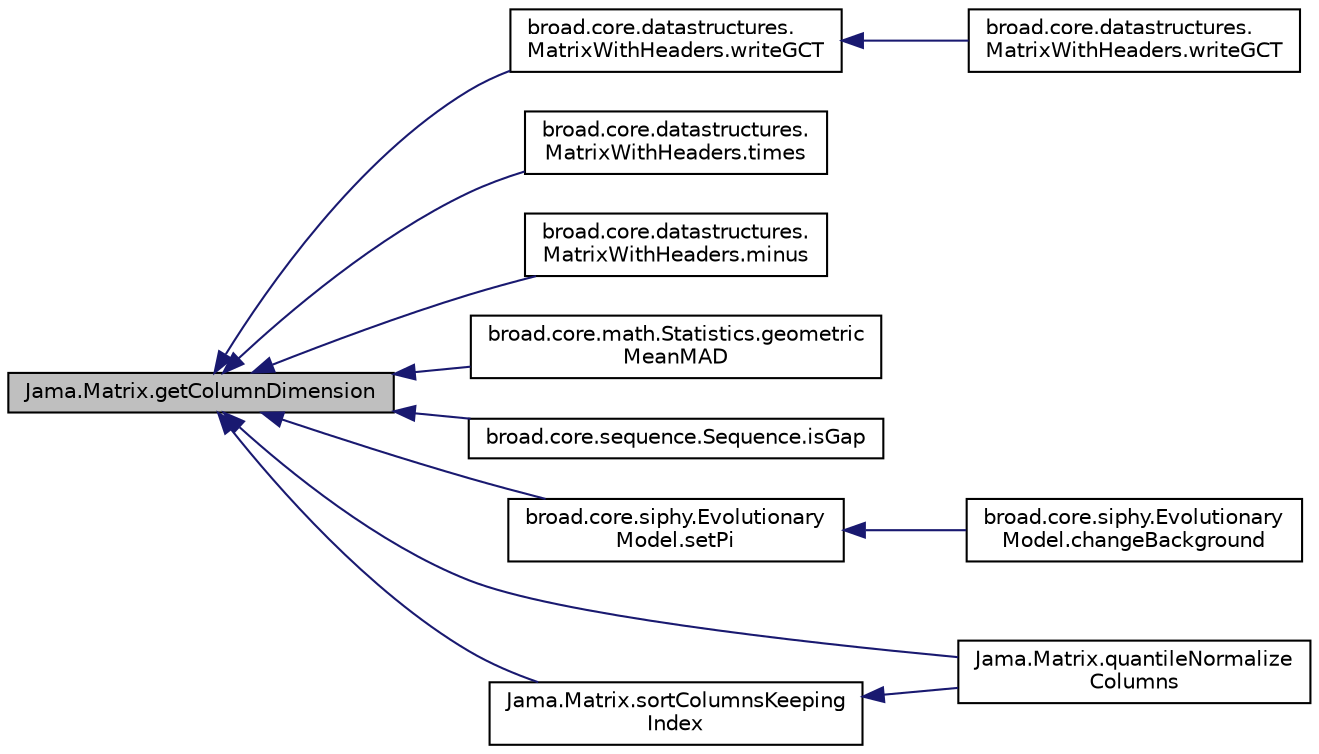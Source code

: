 digraph "Jama.Matrix.getColumnDimension"
{
  edge [fontname="Helvetica",fontsize="10",labelfontname="Helvetica",labelfontsize="10"];
  node [fontname="Helvetica",fontsize="10",shape=record];
  rankdir="LR";
  Node1 [label="Jama.Matrix.getColumnDimension",height=0.2,width=0.4,color="black", fillcolor="grey75", style="filled" fontcolor="black"];
  Node1 -> Node2 [dir="back",color="midnightblue",fontsize="10",style="solid",fontname="Helvetica"];
  Node2 [label="broad.core.datastructures.\lMatrixWithHeaders.writeGCT",height=0.2,width=0.4,color="black", fillcolor="white", style="filled",URL="$classbroad_1_1core_1_1datastructures_1_1_matrix_with_headers.html#a06e075f732e997e949921997379c31f8"];
  Node2 -> Node3 [dir="back",color="midnightblue",fontsize="10",style="solid",fontname="Helvetica"];
  Node3 [label="broad.core.datastructures.\lMatrixWithHeaders.writeGCT",height=0.2,width=0.4,color="black", fillcolor="white", style="filled",URL="$classbroad_1_1core_1_1datastructures_1_1_matrix_with_headers.html#ab2da90de3c1b3c1e939ae6990d64cb5e"];
  Node1 -> Node4 [dir="back",color="midnightblue",fontsize="10",style="solid",fontname="Helvetica"];
  Node4 [label="broad.core.datastructures.\lMatrixWithHeaders.times",height=0.2,width=0.4,color="black", fillcolor="white", style="filled",URL="$classbroad_1_1core_1_1datastructures_1_1_matrix_with_headers.html#a59a134b24bbbd08c932cfa2276d77757"];
  Node1 -> Node5 [dir="back",color="midnightblue",fontsize="10",style="solid",fontname="Helvetica"];
  Node5 [label="broad.core.datastructures.\lMatrixWithHeaders.minus",height=0.2,width=0.4,color="black", fillcolor="white", style="filled",URL="$classbroad_1_1core_1_1datastructures_1_1_matrix_with_headers.html#aeffec2cccaeb4cf7b2989c123a756b5a"];
  Node1 -> Node6 [dir="back",color="midnightblue",fontsize="10",style="solid",fontname="Helvetica"];
  Node6 [label="broad.core.math.Statistics.geometric\lMeanMAD",height=0.2,width=0.4,color="black", fillcolor="white", style="filled",URL="$classbroad_1_1core_1_1math_1_1_statistics.html#a7efc9182cf4cdf0af3478207f65cb56b"];
  Node1 -> Node7 [dir="back",color="midnightblue",fontsize="10",style="solid",fontname="Helvetica"];
  Node7 [label="broad.core.sequence.Sequence.isGap",height=0.2,width=0.4,color="black", fillcolor="white", style="filled",URL="$classbroad_1_1core_1_1sequence_1_1_sequence.html#a0311924cfc4add3eee42b023f71b42c8"];
  Node1 -> Node8 [dir="back",color="midnightblue",fontsize="10",style="solid",fontname="Helvetica"];
  Node8 [label="broad.core.siphy.Evolutionary\lModel.setPi",height=0.2,width=0.4,color="black", fillcolor="white", style="filled",URL="$classbroad_1_1core_1_1siphy_1_1_evolutionary_model.html#a161641aefb263800c873b447e4d87d3a"];
  Node8 -> Node9 [dir="back",color="midnightblue",fontsize="10",style="solid",fontname="Helvetica"];
  Node9 [label="broad.core.siphy.Evolutionary\lModel.changeBackground",height=0.2,width=0.4,color="black", fillcolor="white", style="filled",URL="$classbroad_1_1core_1_1siphy_1_1_evolutionary_model.html#ac437b29e748a9874861b28b951ba691e"];
  Node1 -> Node10 [dir="back",color="midnightblue",fontsize="10",style="solid",fontname="Helvetica"];
  Node10 [label="Jama.Matrix.quantileNormalize\lColumns",height=0.2,width=0.4,color="black", fillcolor="white", style="filled",URL="$class_jama_1_1_matrix.html#a19550f24e4ea8ec323879e525d7f3f18"];
  Node1 -> Node11 [dir="back",color="midnightblue",fontsize="10",style="solid",fontname="Helvetica"];
  Node11 [label="Jama.Matrix.sortColumnsKeeping\lIndex",height=0.2,width=0.4,color="black", fillcolor="white", style="filled",URL="$class_jama_1_1_matrix.html#a9badd0bece3e57cab71286103370d79e"];
  Node11 -> Node10 [dir="back",color="midnightblue",fontsize="10",style="solid",fontname="Helvetica"];
}
